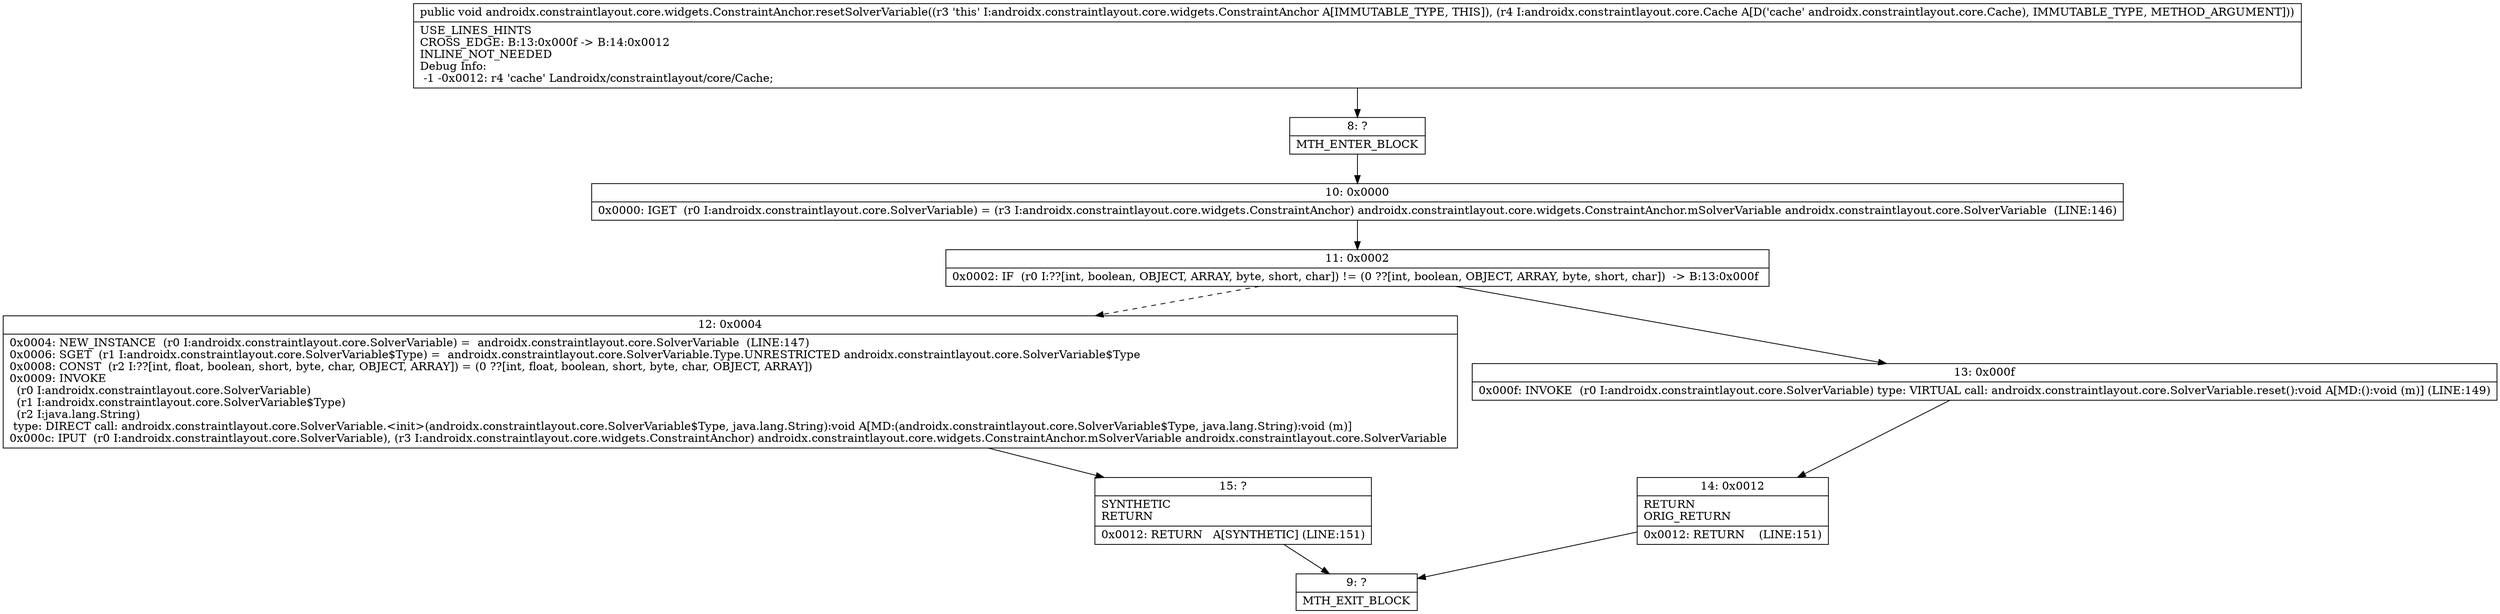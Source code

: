 digraph "CFG forandroidx.constraintlayout.core.widgets.ConstraintAnchor.resetSolverVariable(Landroidx\/constraintlayout\/core\/Cache;)V" {
Node_8 [shape=record,label="{8\:\ ?|MTH_ENTER_BLOCK\l}"];
Node_10 [shape=record,label="{10\:\ 0x0000|0x0000: IGET  (r0 I:androidx.constraintlayout.core.SolverVariable) = (r3 I:androidx.constraintlayout.core.widgets.ConstraintAnchor) androidx.constraintlayout.core.widgets.ConstraintAnchor.mSolverVariable androidx.constraintlayout.core.SolverVariable  (LINE:146)\l}"];
Node_11 [shape=record,label="{11\:\ 0x0002|0x0002: IF  (r0 I:??[int, boolean, OBJECT, ARRAY, byte, short, char]) != (0 ??[int, boolean, OBJECT, ARRAY, byte, short, char])  \-\> B:13:0x000f \l}"];
Node_12 [shape=record,label="{12\:\ 0x0004|0x0004: NEW_INSTANCE  (r0 I:androidx.constraintlayout.core.SolverVariable) =  androidx.constraintlayout.core.SolverVariable  (LINE:147)\l0x0006: SGET  (r1 I:androidx.constraintlayout.core.SolverVariable$Type) =  androidx.constraintlayout.core.SolverVariable.Type.UNRESTRICTED androidx.constraintlayout.core.SolverVariable$Type \l0x0008: CONST  (r2 I:??[int, float, boolean, short, byte, char, OBJECT, ARRAY]) = (0 ??[int, float, boolean, short, byte, char, OBJECT, ARRAY]) \l0x0009: INVOKE  \l  (r0 I:androidx.constraintlayout.core.SolverVariable)\l  (r1 I:androidx.constraintlayout.core.SolverVariable$Type)\l  (r2 I:java.lang.String)\l type: DIRECT call: androidx.constraintlayout.core.SolverVariable.\<init\>(androidx.constraintlayout.core.SolverVariable$Type, java.lang.String):void A[MD:(androidx.constraintlayout.core.SolverVariable$Type, java.lang.String):void (m)]\l0x000c: IPUT  (r0 I:androidx.constraintlayout.core.SolverVariable), (r3 I:androidx.constraintlayout.core.widgets.ConstraintAnchor) androidx.constraintlayout.core.widgets.ConstraintAnchor.mSolverVariable androidx.constraintlayout.core.SolverVariable \l}"];
Node_15 [shape=record,label="{15\:\ ?|SYNTHETIC\lRETURN\l|0x0012: RETURN   A[SYNTHETIC] (LINE:151)\l}"];
Node_9 [shape=record,label="{9\:\ ?|MTH_EXIT_BLOCK\l}"];
Node_13 [shape=record,label="{13\:\ 0x000f|0x000f: INVOKE  (r0 I:androidx.constraintlayout.core.SolverVariable) type: VIRTUAL call: androidx.constraintlayout.core.SolverVariable.reset():void A[MD:():void (m)] (LINE:149)\l}"];
Node_14 [shape=record,label="{14\:\ 0x0012|RETURN\lORIG_RETURN\l|0x0012: RETURN    (LINE:151)\l}"];
MethodNode[shape=record,label="{public void androidx.constraintlayout.core.widgets.ConstraintAnchor.resetSolverVariable((r3 'this' I:androidx.constraintlayout.core.widgets.ConstraintAnchor A[IMMUTABLE_TYPE, THIS]), (r4 I:androidx.constraintlayout.core.Cache A[D('cache' androidx.constraintlayout.core.Cache), IMMUTABLE_TYPE, METHOD_ARGUMENT]))  | USE_LINES_HINTS\lCROSS_EDGE: B:13:0x000f \-\> B:14:0x0012\lINLINE_NOT_NEEDED\lDebug Info:\l  \-1 \-0x0012: r4 'cache' Landroidx\/constraintlayout\/core\/Cache;\l}"];
MethodNode -> Node_8;Node_8 -> Node_10;
Node_10 -> Node_11;
Node_11 -> Node_12[style=dashed];
Node_11 -> Node_13;
Node_12 -> Node_15;
Node_15 -> Node_9;
Node_13 -> Node_14;
Node_14 -> Node_9;
}

